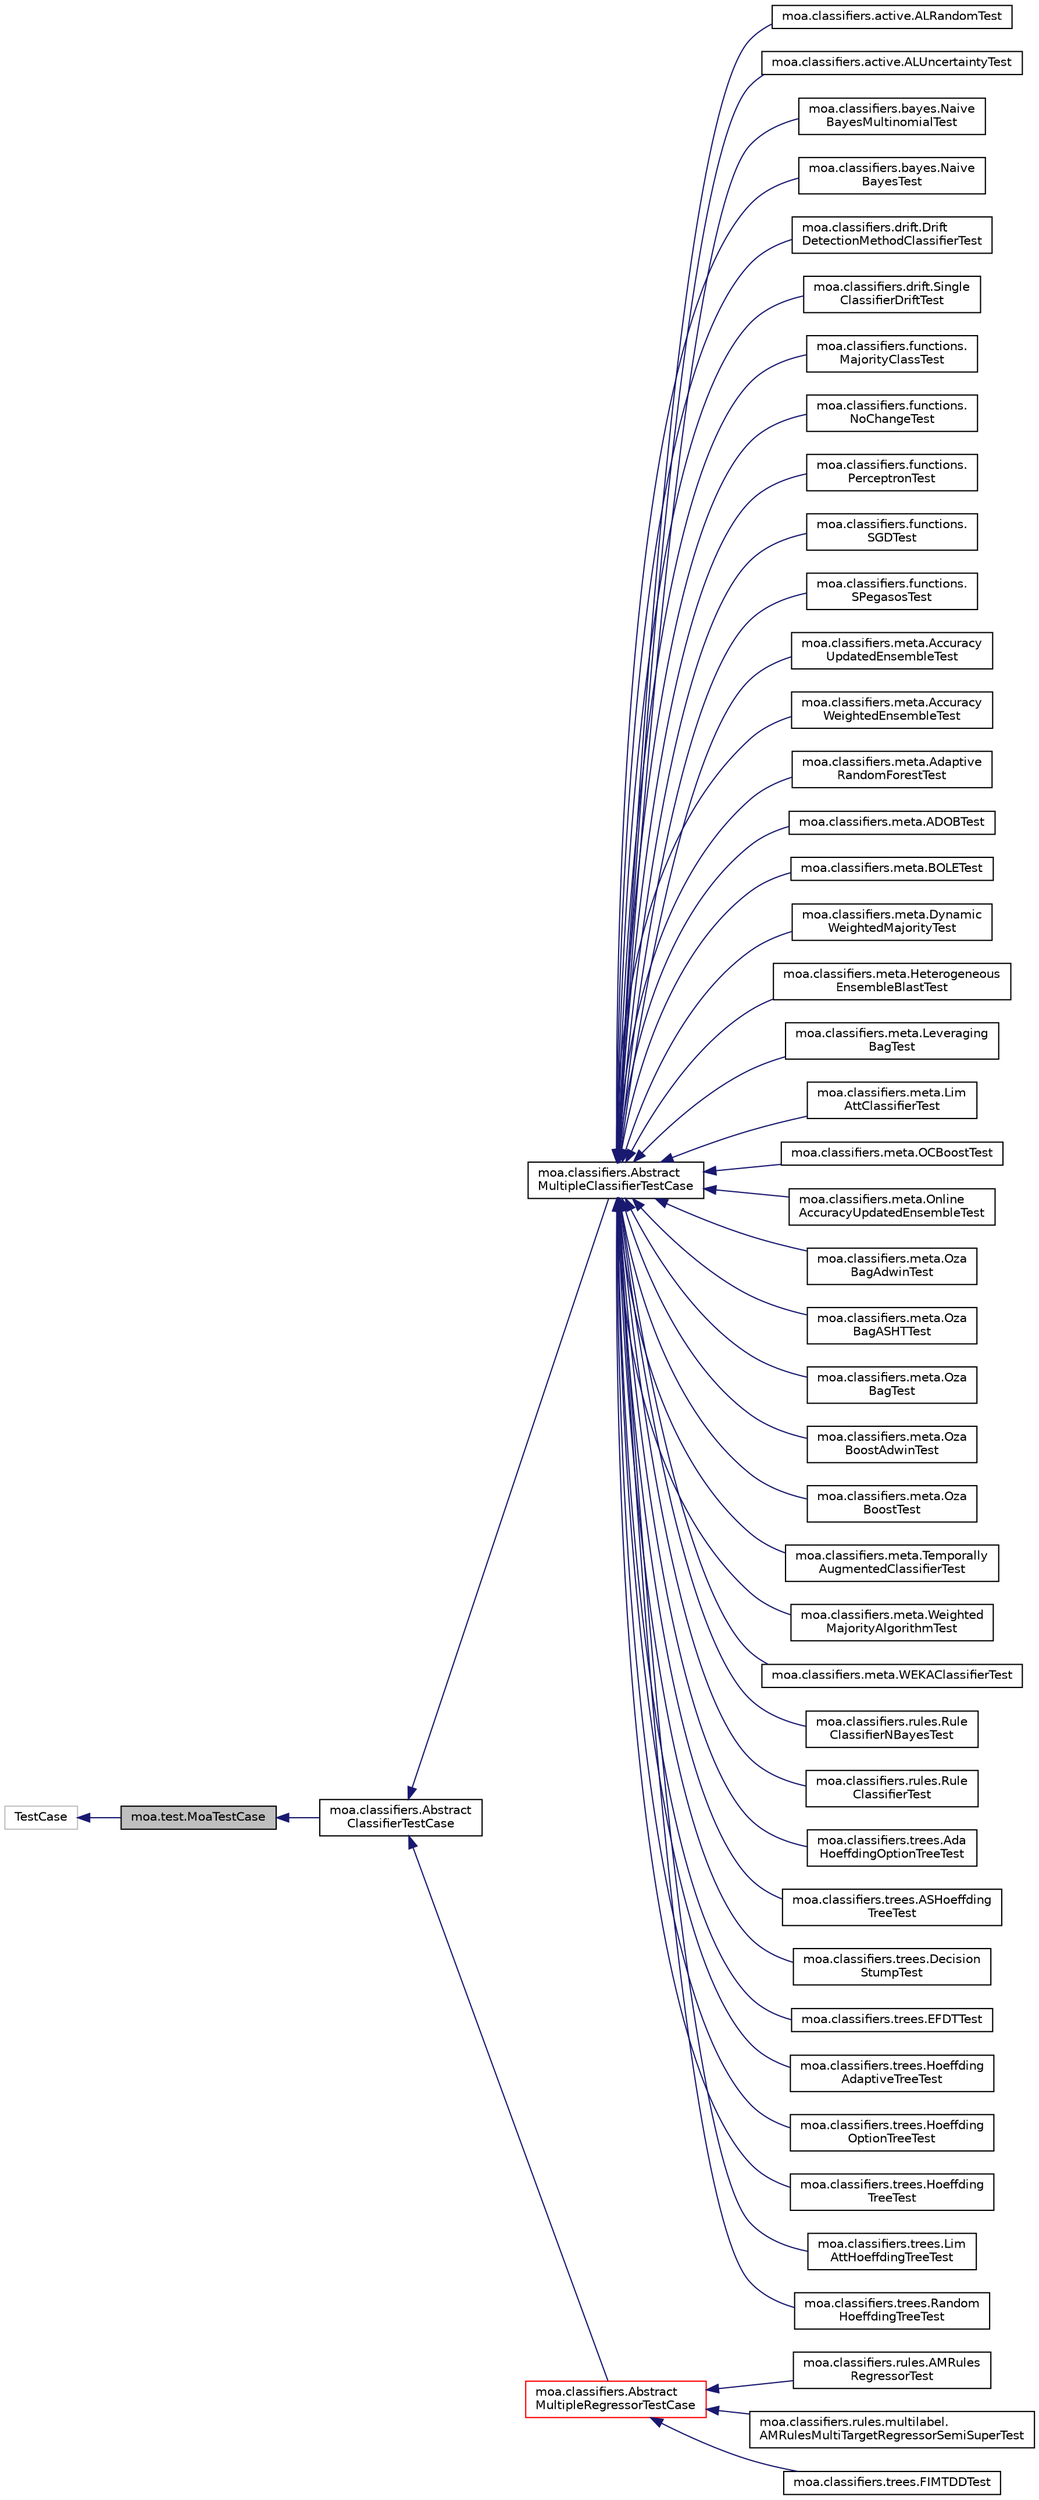 digraph "moa.test.MoaTestCase"
{
 // LATEX_PDF_SIZE
  edge [fontname="Helvetica",fontsize="10",labelfontname="Helvetica",labelfontsize="10"];
  node [fontname="Helvetica",fontsize="10",shape=record];
  rankdir="LR";
  Node1 [label="moa.test.MoaTestCase",height=0.2,width=0.4,color="black", fillcolor="grey75", style="filled", fontcolor="black",tooltip=" "];
  Node2 -> Node1 [dir="back",color="midnightblue",fontsize="10",style="solid"];
  Node2 [label="TestCase",height=0.2,width=0.4,color="grey75", fillcolor="white", style="filled",tooltip=" "];
  Node1 -> Node3 [dir="back",color="midnightblue",fontsize="10",style="solid"];
  Node3 [label="moa.classifiers.Abstract\lClassifierTestCase",height=0.2,width=0.4,color="black", fillcolor="white", style="filled",URL="$classmoa_1_1classifiers_1_1_abstract_classifier_test_case.html",tooltip=" "];
  Node3 -> Node4 [dir="back",color="midnightblue",fontsize="10",style="solid"];
  Node4 [label="moa.classifiers.Abstract\lMultipleClassifierTestCase",height=0.2,width=0.4,color="black", fillcolor="white", style="filled",URL="$classmoa_1_1classifiers_1_1_abstract_multiple_classifier_test_case.html",tooltip=" "];
  Node4 -> Node5 [dir="back",color="midnightblue",fontsize="10",style="solid"];
  Node5 [label="moa.classifiers.active.ALRandomTest",height=0.2,width=0.4,color="black", fillcolor="white", style="filled",URL="$classmoa_1_1classifiers_1_1active_1_1_a_l_random_test.html",tooltip=" "];
  Node4 -> Node6 [dir="back",color="midnightblue",fontsize="10",style="solid"];
  Node6 [label="moa.classifiers.active.ALUncertaintyTest",height=0.2,width=0.4,color="black", fillcolor="white", style="filled",URL="$classmoa_1_1classifiers_1_1active_1_1_a_l_uncertainty_test.html",tooltip=" "];
  Node4 -> Node7 [dir="back",color="midnightblue",fontsize="10",style="solid"];
  Node7 [label="moa.classifiers.bayes.Naive\lBayesMultinomialTest",height=0.2,width=0.4,color="black", fillcolor="white", style="filled",URL="$classmoa_1_1classifiers_1_1bayes_1_1_naive_bayes_multinomial_test.html",tooltip=" "];
  Node4 -> Node8 [dir="back",color="midnightblue",fontsize="10",style="solid"];
  Node8 [label="moa.classifiers.bayes.Naive\lBayesTest",height=0.2,width=0.4,color="black", fillcolor="white", style="filled",URL="$classmoa_1_1classifiers_1_1bayes_1_1_naive_bayes_test.html",tooltip=" "];
  Node4 -> Node9 [dir="back",color="midnightblue",fontsize="10",style="solid"];
  Node9 [label="moa.classifiers.drift.Drift\lDetectionMethodClassifierTest",height=0.2,width=0.4,color="black", fillcolor="white", style="filled",URL="$classmoa_1_1classifiers_1_1drift_1_1_drift_detection_method_classifier_test.html",tooltip=" "];
  Node4 -> Node10 [dir="back",color="midnightblue",fontsize="10",style="solid"];
  Node10 [label="moa.classifiers.drift.Single\lClassifierDriftTest",height=0.2,width=0.4,color="black", fillcolor="white", style="filled",URL="$classmoa_1_1classifiers_1_1drift_1_1_single_classifier_drift_test.html",tooltip=" "];
  Node4 -> Node11 [dir="back",color="midnightblue",fontsize="10",style="solid"];
  Node11 [label="moa.classifiers.functions.\lMajorityClassTest",height=0.2,width=0.4,color="black", fillcolor="white", style="filled",URL="$classmoa_1_1classifiers_1_1functions_1_1_majority_class_test.html",tooltip=" "];
  Node4 -> Node12 [dir="back",color="midnightblue",fontsize="10",style="solid"];
  Node12 [label="moa.classifiers.functions.\lNoChangeTest",height=0.2,width=0.4,color="black", fillcolor="white", style="filled",URL="$classmoa_1_1classifiers_1_1functions_1_1_no_change_test.html",tooltip=" "];
  Node4 -> Node13 [dir="back",color="midnightblue",fontsize="10",style="solid"];
  Node13 [label="moa.classifiers.functions.\lPerceptronTest",height=0.2,width=0.4,color="black", fillcolor="white", style="filled",URL="$classmoa_1_1classifiers_1_1functions_1_1_perceptron_test.html",tooltip=" "];
  Node4 -> Node14 [dir="back",color="midnightblue",fontsize="10",style="solid"];
  Node14 [label="moa.classifiers.functions.\lSGDTest",height=0.2,width=0.4,color="black", fillcolor="white", style="filled",URL="$classmoa_1_1classifiers_1_1functions_1_1_s_g_d_test.html",tooltip=" "];
  Node4 -> Node15 [dir="back",color="midnightblue",fontsize="10",style="solid"];
  Node15 [label="moa.classifiers.functions.\lSPegasosTest",height=0.2,width=0.4,color="black", fillcolor="white", style="filled",URL="$classmoa_1_1classifiers_1_1functions_1_1_s_pegasos_test.html",tooltip=" "];
  Node4 -> Node16 [dir="back",color="midnightblue",fontsize="10",style="solid"];
  Node16 [label="moa.classifiers.meta.Accuracy\lUpdatedEnsembleTest",height=0.2,width=0.4,color="black", fillcolor="white", style="filled",URL="$classmoa_1_1classifiers_1_1meta_1_1_accuracy_updated_ensemble_test.html",tooltip=" "];
  Node4 -> Node17 [dir="back",color="midnightblue",fontsize="10",style="solid"];
  Node17 [label="moa.classifiers.meta.Accuracy\lWeightedEnsembleTest",height=0.2,width=0.4,color="black", fillcolor="white", style="filled",URL="$classmoa_1_1classifiers_1_1meta_1_1_accuracy_weighted_ensemble_test.html",tooltip=" "];
  Node4 -> Node18 [dir="back",color="midnightblue",fontsize="10",style="solid"];
  Node18 [label="moa.classifiers.meta.Adaptive\lRandomForestTest",height=0.2,width=0.4,color="black", fillcolor="white", style="filled",URL="$classmoa_1_1classifiers_1_1meta_1_1_adaptive_random_forest_test.html",tooltip=" "];
  Node4 -> Node19 [dir="back",color="midnightblue",fontsize="10",style="solid"];
  Node19 [label="moa.classifiers.meta.ADOBTest",height=0.2,width=0.4,color="black", fillcolor="white", style="filled",URL="$classmoa_1_1classifiers_1_1meta_1_1_a_d_o_b_test.html",tooltip=" "];
  Node4 -> Node20 [dir="back",color="midnightblue",fontsize="10",style="solid"];
  Node20 [label="moa.classifiers.meta.BOLETest",height=0.2,width=0.4,color="black", fillcolor="white", style="filled",URL="$classmoa_1_1classifiers_1_1meta_1_1_b_o_l_e_test.html",tooltip=" "];
  Node4 -> Node21 [dir="back",color="midnightblue",fontsize="10",style="solid"];
  Node21 [label="moa.classifiers.meta.Dynamic\lWeightedMajorityTest",height=0.2,width=0.4,color="black", fillcolor="white", style="filled",URL="$classmoa_1_1classifiers_1_1meta_1_1_dynamic_weighted_majority_test.html",tooltip=" "];
  Node4 -> Node22 [dir="back",color="midnightblue",fontsize="10",style="solid"];
  Node22 [label="moa.classifiers.meta.Heterogeneous\lEnsembleBlastTest",height=0.2,width=0.4,color="black", fillcolor="white", style="filled",URL="$classmoa_1_1classifiers_1_1meta_1_1_heterogeneous_ensemble_blast_test.html",tooltip=" "];
  Node4 -> Node23 [dir="back",color="midnightblue",fontsize="10",style="solid"];
  Node23 [label="moa.classifiers.meta.Leveraging\lBagTest",height=0.2,width=0.4,color="black", fillcolor="white", style="filled",URL="$classmoa_1_1classifiers_1_1meta_1_1_leveraging_bag_test.html",tooltip=" "];
  Node4 -> Node24 [dir="back",color="midnightblue",fontsize="10",style="solid"];
  Node24 [label="moa.classifiers.meta.Lim\lAttClassifierTest",height=0.2,width=0.4,color="black", fillcolor="white", style="filled",URL="$classmoa_1_1classifiers_1_1meta_1_1_lim_att_classifier_test.html",tooltip=" "];
  Node4 -> Node25 [dir="back",color="midnightblue",fontsize="10",style="solid"];
  Node25 [label="moa.classifiers.meta.OCBoostTest",height=0.2,width=0.4,color="black", fillcolor="white", style="filled",URL="$classmoa_1_1classifiers_1_1meta_1_1_o_c_boost_test.html",tooltip=" "];
  Node4 -> Node26 [dir="back",color="midnightblue",fontsize="10",style="solid"];
  Node26 [label="moa.classifiers.meta.Online\lAccuracyUpdatedEnsembleTest",height=0.2,width=0.4,color="black", fillcolor="white", style="filled",URL="$classmoa_1_1classifiers_1_1meta_1_1_online_accuracy_updated_ensemble_test.html",tooltip=" "];
  Node4 -> Node27 [dir="back",color="midnightblue",fontsize="10",style="solid"];
  Node27 [label="moa.classifiers.meta.Oza\lBagAdwinTest",height=0.2,width=0.4,color="black", fillcolor="white", style="filled",URL="$classmoa_1_1classifiers_1_1meta_1_1_oza_bag_adwin_test.html",tooltip=" "];
  Node4 -> Node28 [dir="back",color="midnightblue",fontsize="10",style="solid"];
  Node28 [label="moa.classifiers.meta.Oza\lBagASHTTest",height=0.2,width=0.4,color="black", fillcolor="white", style="filled",URL="$classmoa_1_1classifiers_1_1meta_1_1_oza_bag_a_s_h_t_test.html",tooltip=" "];
  Node4 -> Node29 [dir="back",color="midnightblue",fontsize="10",style="solid"];
  Node29 [label="moa.classifiers.meta.Oza\lBagTest",height=0.2,width=0.4,color="black", fillcolor="white", style="filled",URL="$classmoa_1_1classifiers_1_1meta_1_1_oza_bag_test.html",tooltip=" "];
  Node4 -> Node30 [dir="back",color="midnightblue",fontsize="10",style="solid"];
  Node30 [label="moa.classifiers.meta.Oza\lBoostAdwinTest",height=0.2,width=0.4,color="black", fillcolor="white", style="filled",URL="$classmoa_1_1classifiers_1_1meta_1_1_oza_boost_adwin_test.html",tooltip=" "];
  Node4 -> Node31 [dir="back",color="midnightblue",fontsize="10",style="solid"];
  Node31 [label="moa.classifiers.meta.Oza\lBoostTest",height=0.2,width=0.4,color="black", fillcolor="white", style="filled",URL="$classmoa_1_1classifiers_1_1meta_1_1_oza_boost_test.html",tooltip=" "];
  Node4 -> Node32 [dir="back",color="midnightblue",fontsize="10",style="solid"];
  Node32 [label="moa.classifiers.meta.Temporally\lAugmentedClassifierTest",height=0.2,width=0.4,color="black", fillcolor="white", style="filled",URL="$classmoa_1_1classifiers_1_1meta_1_1_temporally_augmented_classifier_test.html",tooltip=" "];
  Node4 -> Node33 [dir="back",color="midnightblue",fontsize="10",style="solid"];
  Node33 [label="moa.classifiers.meta.Weighted\lMajorityAlgorithmTest",height=0.2,width=0.4,color="black", fillcolor="white", style="filled",URL="$classmoa_1_1classifiers_1_1meta_1_1_weighted_majority_algorithm_test.html",tooltip=" "];
  Node4 -> Node34 [dir="back",color="midnightblue",fontsize="10",style="solid"];
  Node34 [label="moa.classifiers.meta.WEKAClassifierTest",height=0.2,width=0.4,color="black", fillcolor="white", style="filled",URL="$classmoa_1_1classifiers_1_1meta_1_1_w_e_k_a_classifier_test.html",tooltip=" "];
  Node4 -> Node35 [dir="back",color="midnightblue",fontsize="10",style="solid"];
  Node35 [label="moa.classifiers.rules.Rule\lClassifierNBayesTest",height=0.2,width=0.4,color="black", fillcolor="white", style="filled",URL="$classmoa_1_1classifiers_1_1rules_1_1_rule_classifier_n_bayes_test.html",tooltip=" "];
  Node4 -> Node36 [dir="back",color="midnightblue",fontsize="10",style="solid"];
  Node36 [label="moa.classifiers.rules.Rule\lClassifierTest",height=0.2,width=0.4,color="black", fillcolor="white", style="filled",URL="$classmoa_1_1classifiers_1_1rules_1_1_rule_classifier_test.html",tooltip=" "];
  Node4 -> Node37 [dir="back",color="midnightblue",fontsize="10",style="solid"];
  Node37 [label="moa.classifiers.trees.Ada\lHoeffdingOptionTreeTest",height=0.2,width=0.4,color="black", fillcolor="white", style="filled",URL="$classmoa_1_1classifiers_1_1trees_1_1_ada_hoeffding_option_tree_test.html",tooltip=" "];
  Node4 -> Node38 [dir="back",color="midnightblue",fontsize="10",style="solid"];
  Node38 [label="moa.classifiers.trees.ASHoeffding\lTreeTest",height=0.2,width=0.4,color="black", fillcolor="white", style="filled",URL="$classmoa_1_1classifiers_1_1trees_1_1_a_s_hoeffding_tree_test.html",tooltip=" "];
  Node4 -> Node39 [dir="back",color="midnightblue",fontsize="10",style="solid"];
  Node39 [label="moa.classifiers.trees.Decision\lStumpTest",height=0.2,width=0.4,color="black", fillcolor="white", style="filled",URL="$classmoa_1_1classifiers_1_1trees_1_1_decision_stump_test.html",tooltip=" "];
  Node4 -> Node40 [dir="back",color="midnightblue",fontsize="10",style="solid"];
  Node40 [label="moa.classifiers.trees.EFDTTest",height=0.2,width=0.4,color="black", fillcolor="white", style="filled",URL="$classmoa_1_1classifiers_1_1trees_1_1_e_f_d_t_test.html",tooltip=" "];
  Node4 -> Node41 [dir="back",color="midnightblue",fontsize="10",style="solid"];
  Node41 [label="moa.classifiers.trees.Hoeffding\lAdaptiveTreeTest",height=0.2,width=0.4,color="black", fillcolor="white", style="filled",URL="$classmoa_1_1classifiers_1_1trees_1_1_hoeffding_adaptive_tree_test.html",tooltip=" "];
  Node4 -> Node42 [dir="back",color="midnightblue",fontsize="10",style="solid"];
  Node42 [label="moa.classifiers.trees.Hoeffding\lOptionTreeTest",height=0.2,width=0.4,color="black", fillcolor="white", style="filled",URL="$classmoa_1_1classifiers_1_1trees_1_1_hoeffding_option_tree_test.html",tooltip=" "];
  Node4 -> Node43 [dir="back",color="midnightblue",fontsize="10",style="solid"];
  Node43 [label="moa.classifiers.trees.Hoeffding\lTreeTest",height=0.2,width=0.4,color="black", fillcolor="white", style="filled",URL="$classmoa_1_1classifiers_1_1trees_1_1_hoeffding_tree_test.html",tooltip=" "];
  Node4 -> Node44 [dir="back",color="midnightblue",fontsize="10",style="solid"];
  Node44 [label="moa.classifiers.trees.Lim\lAttHoeffdingTreeTest",height=0.2,width=0.4,color="black", fillcolor="white", style="filled",URL="$classmoa_1_1classifiers_1_1trees_1_1_lim_att_hoeffding_tree_test.html",tooltip=" "];
  Node4 -> Node45 [dir="back",color="midnightblue",fontsize="10",style="solid"];
  Node45 [label="moa.classifiers.trees.Random\lHoeffdingTreeTest",height=0.2,width=0.4,color="black", fillcolor="white", style="filled",URL="$classmoa_1_1classifiers_1_1trees_1_1_random_hoeffding_tree_test.html",tooltip=" "];
  Node3 -> Node46 [dir="back",color="midnightblue",fontsize="10",style="solid"];
  Node46 [label="moa.classifiers.Abstract\lMultipleRegressorTestCase",height=0.2,width=0.4,color="red", fillcolor="white", style="filled",URL="$classmoa_1_1classifiers_1_1_abstract_multiple_regressor_test_case.html",tooltip=" "];
  Node46 -> Node47 [dir="back",color="midnightblue",fontsize="10",style="solid"];
  Node47 [label="moa.classifiers.rules.AMRules\lRegressorTest",height=0.2,width=0.4,color="black", fillcolor="white", style="filled",URL="$classmoa_1_1classifiers_1_1rules_1_1_a_m_rules_regressor_test.html",tooltip=" "];
  Node46 -> Node48 [dir="back",color="midnightblue",fontsize="10",style="solid"];
  Node48 [label="moa.classifiers.rules.multilabel.\lAMRulesMultiTargetRegressorSemiSuperTest",height=0.2,width=0.4,color="black", fillcolor="white", style="filled",URL="$classmoa_1_1classifiers_1_1rules_1_1multilabel_1_1_a_m_rules_multi_target_regressor_semi_super_test.html",tooltip=" "];
  Node46 -> Node49 [dir="back",color="midnightblue",fontsize="10",style="solid"];
  Node49 [label="moa.classifiers.trees.FIMTDDTest",height=0.2,width=0.4,color="black", fillcolor="white", style="filled",URL="$classmoa_1_1classifiers_1_1trees_1_1_f_i_m_t_d_d_test.html",tooltip=" "];
}
